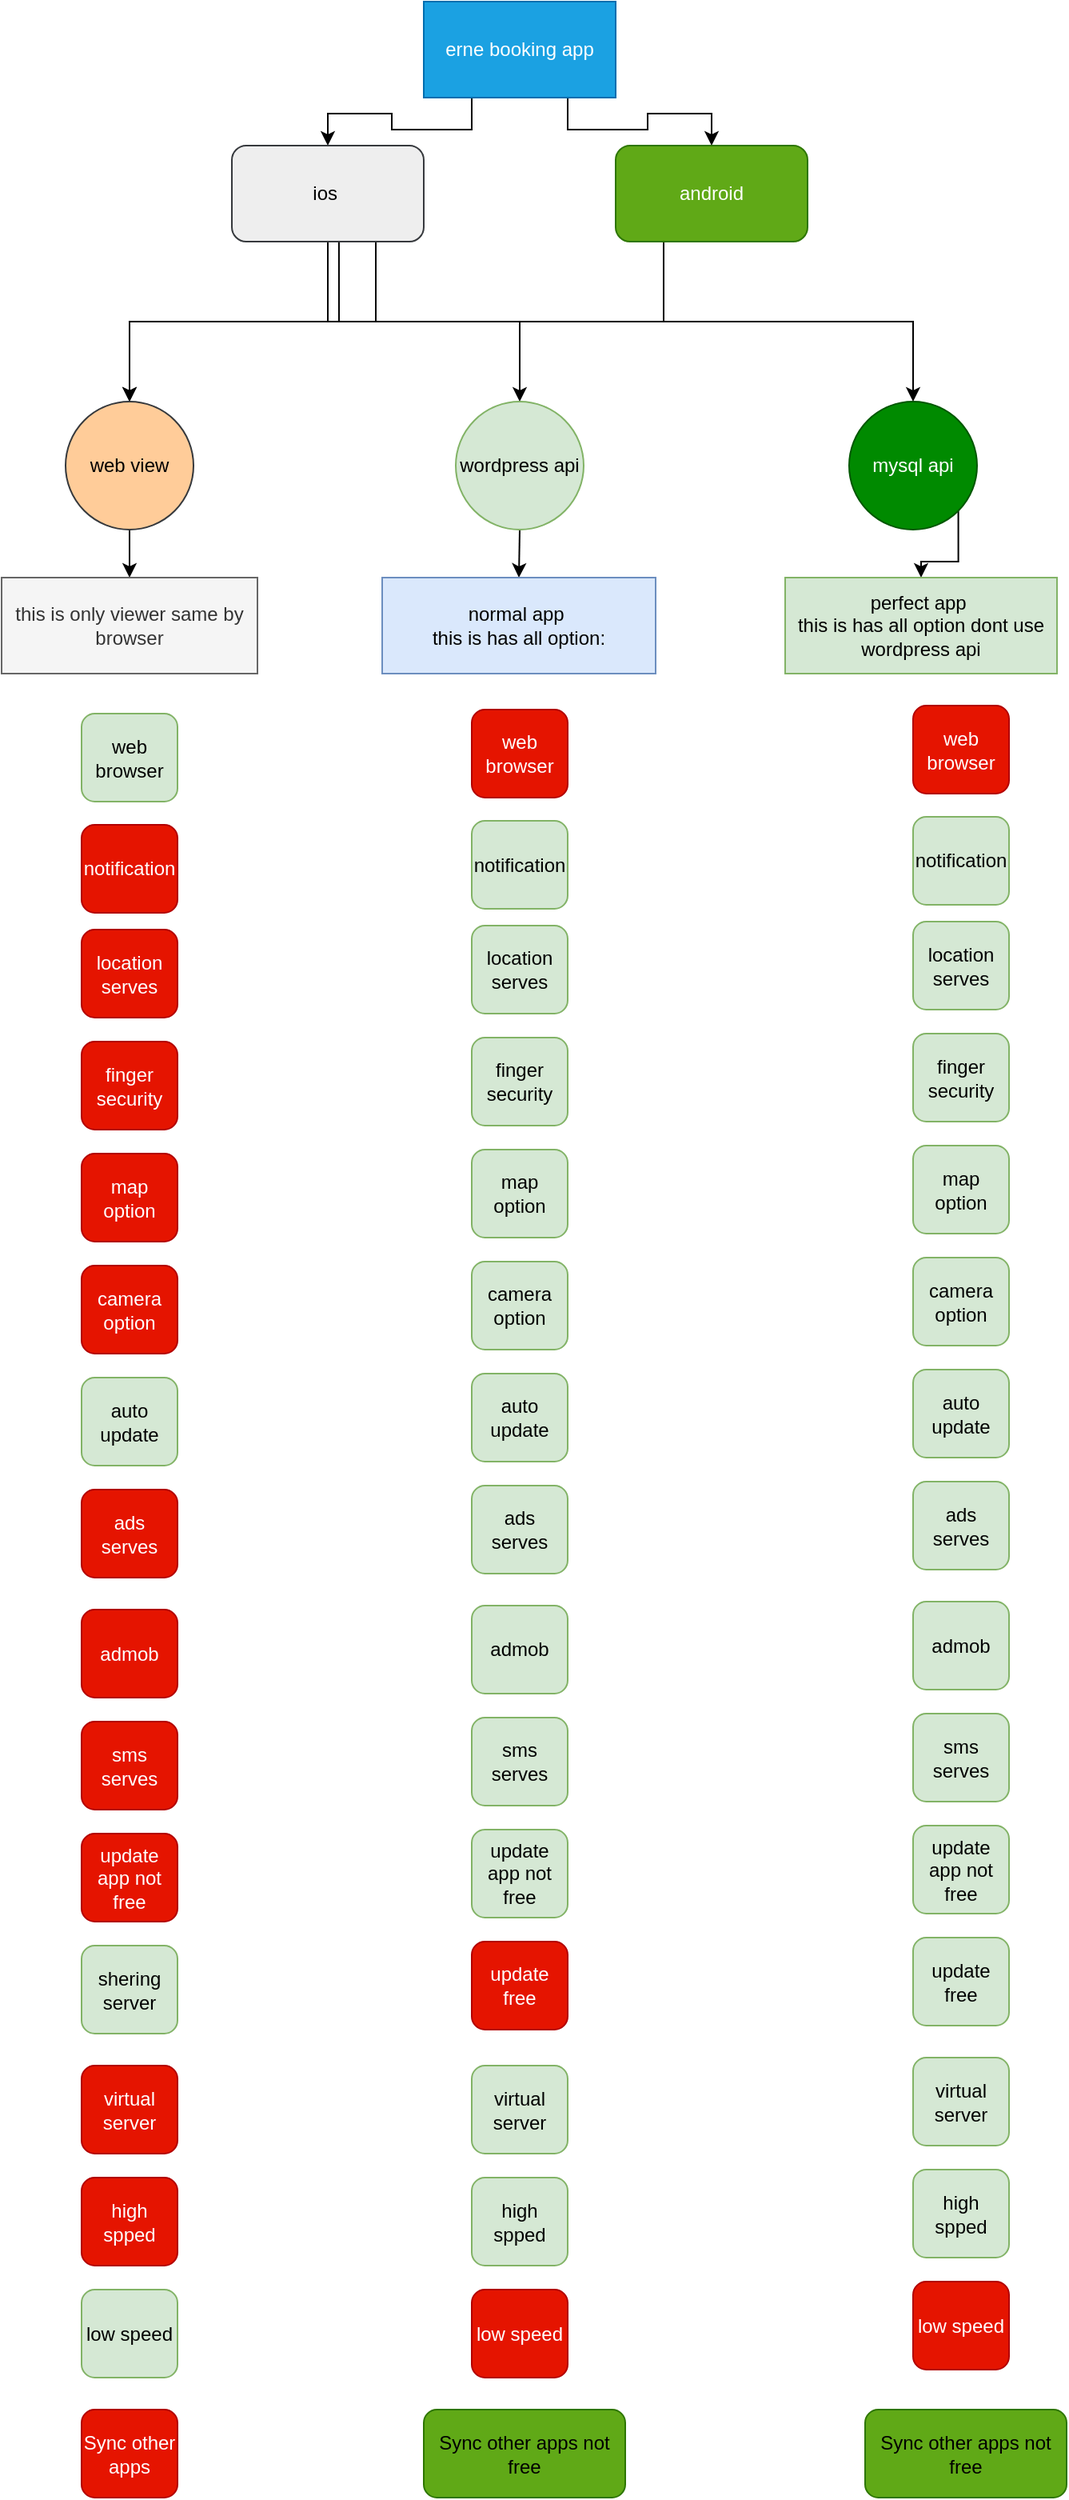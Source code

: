 <mxfile version="13.8.0" type="github">
  <diagram id="GWuEyZ19i3xjf972-dUx" name="Page-1">
    <mxGraphModel dx="1422" dy="745" grid="1" gridSize="10" guides="1" tooltips="1" connect="1" arrows="1" fold="1" page="1" pageScale="1" pageWidth="827" pageHeight="1169" math="0" shadow="0">
      <root>
        <mxCell id="0" />
        <mxCell id="1" parent="0" />
        <mxCell id="EbTkyXP5yk3wh5mKyDh7-12" style="edgeStyle=orthogonalEdgeStyle;rounded=0;orthogonalLoop=1;jettySize=auto;html=1;exitX=0.25;exitY=1;exitDx=0;exitDy=0;" edge="1" parent="1" source="EbTkyXP5yk3wh5mKyDh7-1" target="EbTkyXP5yk3wh5mKyDh7-3">
          <mxGeometry relative="1" as="geometry" />
        </mxCell>
        <mxCell id="EbTkyXP5yk3wh5mKyDh7-13" style="edgeStyle=orthogonalEdgeStyle;rounded=0;orthogonalLoop=1;jettySize=auto;html=1;exitX=0.75;exitY=1;exitDx=0;exitDy=0;entryX=0.5;entryY=0;entryDx=0;entryDy=0;" edge="1" parent="1" source="EbTkyXP5yk3wh5mKyDh7-1" target="EbTkyXP5yk3wh5mKyDh7-4">
          <mxGeometry relative="1" as="geometry" />
        </mxCell>
        <mxCell id="EbTkyXP5yk3wh5mKyDh7-1" value="erne booking app" style="rounded=0;whiteSpace=wrap;html=1;fillColor=#1ba1e2;strokeColor=#006EAF;fontColor=#ffffff;" vertex="1" parent="1">
          <mxGeometry x="354" y="70" width="120" height="60" as="geometry" />
        </mxCell>
        <mxCell id="EbTkyXP5yk3wh5mKyDh7-14" style="edgeStyle=orthogonalEdgeStyle;rounded=0;orthogonalLoop=1;jettySize=auto;html=1;exitX=0.5;exitY=1;exitDx=0;exitDy=0;entryX=0.5;entryY=0;entryDx=0;entryDy=0;" edge="1" parent="1" source="EbTkyXP5yk3wh5mKyDh7-3" target="EbTkyXP5yk3wh5mKyDh7-6">
          <mxGeometry relative="1" as="geometry" />
        </mxCell>
        <mxCell id="EbTkyXP5yk3wh5mKyDh7-15" style="edgeStyle=orthogonalEdgeStyle;rounded=0;orthogonalLoop=1;jettySize=auto;html=1;exitX=0.558;exitY=1;exitDx=0;exitDy=0;entryX=0.5;entryY=0;entryDx=0;entryDy=0;exitPerimeter=0;" edge="1" parent="1" source="EbTkyXP5yk3wh5mKyDh7-3" target="EbTkyXP5yk3wh5mKyDh7-7">
          <mxGeometry relative="1" as="geometry" />
        </mxCell>
        <mxCell id="EbTkyXP5yk3wh5mKyDh7-16" style="edgeStyle=orthogonalEdgeStyle;rounded=0;orthogonalLoop=1;jettySize=auto;html=1;exitX=0.75;exitY=1;exitDx=0;exitDy=0;entryX=0.5;entryY=0;entryDx=0;entryDy=0;" edge="1" parent="1" source="EbTkyXP5yk3wh5mKyDh7-3" target="EbTkyXP5yk3wh5mKyDh7-8">
          <mxGeometry relative="1" as="geometry" />
        </mxCell>
        <mxCell id="EbTkyXP5yk3wh5mKyDh7-3" value="ios&amp;nbsp;" style="rounded=1;whiteSpace=wrap;html=1;fillColor=#eeeeee;strokeColor=#36393d;" vertex="1" parent="1">
          <mxGeometry x="234" y="160" width="120" height="60" as="geometry" />
        </mxCell>
        <mxCell id="EbTkyXP5yk3wh5mKyDh7-17" style="edgeStyle=orthogonalEdgeStyle;rounded=0;orthogonalLoop=1;jettySize=auto;html=1;exitX=0.25;exitY=1;exitDx=0;exitDy=0;entryX=0.5;entryY=0;entryDx=0;entryDy=0;" edge="1" parent="1" source="EbTkyXP5yk3wh5mKyDh7-4" target="EbTkyXP5yk3wh5mKyDh7-6">
          <mxGeometry relative="1" as="geometry" />
        </mxCell>
        <mxCell id="EbTkyXP5yk3wh5mKyDh7-4" value="android" style="rounded=1;whiteSpace=wrap;html=1;fillColor=#60a917;strokeColor=#2D7600;fontColor=#ffffff;" vertex="1" parent="1">
          <mxGeometry x="474" y="160" width="120" height="60" as="geometry" />
        </mxCell>
        <mxCell id="EbTkyXP5yk3wh5mKyDh7-18" style="edgeStyle=orthogonalEdgeStyle;rounded=0;orthogonalLoop=1;jettySize=auto;html=1;exitX=0.5;exitY=1;exitDx=0;exitDy=0;" edge="1" parent="1" source="EbTkyXP5yk3wh5mKyDh7-6" target="EbTkyXP5yk3wh5mKyDh7-9">
          <mxGeometry relative="1" as="geometry" />
        </mxCell>
        <mxCell id="EbTkyXP5yk3wh5mKyDh7-6" value="web view" style="ellipse;whiteSpace=wrap;html=1;aspect=fixed;fillColor=#ffcc99;strokeColor=#36393d;" vertex="1" parent="1">
          <mxGeometry x="130" y="320" width="80" height="80" as="geometry" />
        </mxCell>
        <mxCell id="EbTkyXP5yk3wh5mKyDh7-19" style="edgeStyle=orthogonalEdgeStyle;rounded=0;orthogonalLoop=1;jettySize=auto;html=1;exitX=0.5;exitY=1;exitDx=0;exitDy=0;entryX=0.5;entryY=0;entryDx=0;entryDy=0;" edge="1" parent="1" source="EbTkyXP5yk3wh5mKyDh7-7" target="EbTkyXP5yk3wh5mKyDh7-10">
          <mxGeometry relative="1" as="geometry" />
        </mxCell>
        <mxCell id="EbTkyXP5yk3wh5mKyDh7-7" value="wordpress api" style="ellipse;whiteSpace=wrap;html=1;aspect=fixed;fillColor=#d5e8d4;strokeColor=#82b366;" vertex="1" parent="1">
          <mxGeometry x="374" y="320" width="80" height="80" as="geometry" />
        </mxCell>
        <mxCell id="EbTkyXP5yk3wh5mKyDh7-20" style="edgeStyle=orthogonalEdgeStyle;rounded=0;orthogonalLoop=1;jettySize=auto;html=1;exitX=1;exitY=1;exitDx=0;exitDy=0;" edge="1" parent="1" source="EbTkyXP5yk3wh5mKyDh7-8" target="EbTkyXP5yk3wh5mKyDh7-11">
          <mxGeometry relative="1" as="geometry" />
        </mxCell>
        <mxCell id="EbTkyXP5yk3wh5mKyDh7-8" value="mysql api" style="ellipse;whiteSpace=wrap;html=1;aspect=fixed;fillColor=#008a00;strokeColor=#005700;fontColor=#ffffff;" vertex="1" parent="1">
          <mxGeometry x="620" y="320" width="80" height="80" as="geometry" />
        </mxCell>
        <mxCell id="EbTkyXP5yk3wh5mKyDh7-9" value="this is only viewer same by browser" style="rounded=0;whiteSpace=wrap;html=1;fillColor=#f5f5f5;strokeColor=#666666;fontColor=#333333;" vertex="1" parent="1">
          <mxGeometry x="90" y="430" width="160" height="60" as="geometry" />
        </mxCell>
        <mxCell id="EbTkyXP5yk3wh5mKyDh7-10" value="normal app&amp;nbsp;&lt;br&gt;this is has all&amp;nbsp;option:&lt;br&gt;" style="rounded=0;whiteSpace=wrap;html=1;fillColor=#dae8fc;strokeColor=#6c8ebf;" vertex="1" parent="1">
          <mxGeometry x="328" y="430" width="171" height="60" as="geometry" />
        </mxCell>
        <mxCell id="EbTkyXP5yk3wh5mKyDh7-11" value="perfect app&amp;nbsp;&lt;br&gt;this is has all&amp;nbsp;option dont use wordpress api" style="rounded=0;whiteSpace=wrap;html=1;fillColor=#d5e8d4;strokeColor=#82b366;" vertex="1" parent="1">
          <mxGeometry x="580" y="430" width="170" height="60" as="geometry" />
        </mxCell>
        <mxCell id="EbTkyXP5yk3wh5mKyDh7-23" value="web browser" style="rounded=1;whiteSpace=wrap;html=1;fillColor=#d5e8d4;strokeColor=#82b366;" vertex="1" parent="1">
          <mxGeometry x="140" y="515" width="60" height="55" as="geometry" />
        </mxCell>
        <mxCell id="EbTkyXP5yk3wh5mKyDh7-24" value="notification" style="rounded=1;whiteSpace=wrap;html=1;fillColor=#e51400;strokeColor=#B20000;fontColor=#ffffff;" vertex="1" parent="1">
          <mxGeometry x="140" y="584.5" width="60" height="55" as="geometry" />
        </mxCell>
        <mxCell id="EbTkyXP5yk3wh5mKyDh7-25" value="location serves" style="rounded=1;whiteSpace=wrap;html=1;fillColor=#e51400;strokeColor=#B20000;fontColor=#ffffff;" vertex="1" parent="1">
          <mxGeometry x="140" y="650" width="60" height="55" as="geometry" />
        </mxCell>
        <mxCell id="EbTkyXP5yk3wh5mKyDh7-26" value="finger security" style="rounded=1;whiteSpace=wrap;html=1;fillColor=#e51400;strokeColor=#B20000;fontColor=#ffffff;" vertex="1" parent="1">
          <mxGeometry x="140" y="720" width="60" height="55" as="geometry" />
        </mxCell>
        <mxCell id="EbTkyXP5yk3wh5mKyDh7-27" value="map option" style="rounded=1;whiteSpace=wrap;html=1;fillColor=#e51400;strokeColor=#B20000;fontColor=#ffffff;" vertex="1" parent="1">
          <mxGeometry x="140" y="790" width="60" height="55" as="geometry" />
        </mxCell>
        <mxCell id="EbTkyXP5yk3wh5mKyDh7-28" value="camera option" style="rounded=1;whiteSpace=wrap;html=1;fillColor=#e51400;strokeColor=#B20000;fontColor=#ffffff;" vertex="1" parent="1">
          <mxGeometry x="140" y="860" width="60" height="55" as="geometry" />
        </mxCell>
        <mxCell id="EbTkyXP5yk3wh5mKyDh7-29" value="auto update" style="rounded=1;whiteSpace=wrap;html=1;fillColor=#d5e8d4;strokeColor=#82b366;" vertex="1" parent="1">
          <mxGeometry x="140" y="930" width="60" height="55" as="geometry" />
        </mxCell>
        <mxCell id="EbTkyXP5yk3wh5mKyDh7-30" value="ads serves" style="rounded=1;whiteSpace=wrap;html=1;fillColor=#e51400;strokeColor=#B20000;fontColor=#ffffff;" vertex="1" parent="1">
          <mxGeometry x="140" y="1000" width="60" height="55" as="geometry" />
        </mxCell>
        <mxCell id="EbTkyXP5yk3wh5mKyDh7-31" value="sms serves" style="rounded=1;whiteSpace=wrap;html=1;fillColor=#e51400;strokeColor=#B20000;fontColor=#ffffff;" vertex="1" parent="1">
          <mxGeometry x="140" y="1145" width="60" height="55" as="geometry" />
        </mxCell>
        <mxCell id="EbTkyXP5yk3wh5mKyDh7-32" value="update app not free" style="rounded=1;whiteSpace=wrap;html=1;fillColor=#e51400;strokeColor=#B20000;fontColor=#ffffff;" vertex="1" parent="1">
          <mxGeometry x="140" y="1215" width="60" height="55" as="geometry" />
        </mxCell>
        <mxCell id="EbTkyXP5yk3wh5mKyDh7-33" value="shering server" style="rounded=1;whiteSpace=wrap;html=1;fillColor=#d5e8d4;strokeColor=#82b366;" vertex="1" parent="1">
          <mxGeometry x="140" y="1285" width="60" height="55" as="geometry" />
        </mxCell>
        <mxCell id="EbTkyXP5yk3wh5mKyDh7-34" value="web browser" style="rounded=1;whiteSpace=wrap;html=1;fillColor=#e51400;strokeColor=#B20000;fontColor=#ffffff;" vertex="1" parent="1">
          <mxGeometry x="384" y="512.5" width="60" height="55" as="geometry" />
        </mxCell>
        <mxCell id="EbTkyXP5yk3wh5mKyDh7-35" value="notification" style="rounded=1;whiteSpace=wrap;html=1;fillColor=#d5e8d4;strokeColor=#82b366;" vertex="1" parent="1">
          <mxGeometry x="384" y="582" width="60" height="55" as="geometry" />
        </mxCell>
        <mxCell id="EbTkyXP5yk3wh5mKyDh7-36" value="location serves" style="rounded=1;whiteSpace=wrap;html=1;fillColor=#d5e8d4;strokeColor=#82b366;" vertex="1" parent="1">
          <mxGeometry x="384" y="647.5" width="60" height="55" as="geometry" />
        </mxCell>
        <mxCell id="EbTkyXP5yk3wh5mKyDh7-37" value="finger security" style="rounded=1;whiteSpace=wrap;html=1;fillColor=#d5e8d4;strokeColor=#82b366;" vertex="1" parent="1">
          <mxGeometry x="384" y="717.5" width="60" height="55" as="geometry" />
        </mxCell>
        <mxCell id="EbTkyXP5yk3wh5mKyDh7-38" value="map option" style="rounded=1;whiteSpace=wrap;html=1;fillColor=#d5e8d4;strokeColor=#82b366;" vertex="1" parent="1">
          <mxGeometry x="384" y="787.5" width="60" height="55" as="geometry" />
        </mxCell>
        <mxCell id="EbTkyXP5yk3wh5mKyDh7-39" value="camera option" style="rounded=1;whiteSpace=wrap;html=1;fillColor=#d5e8d4;strokeColor=#82b366;" vertex="1" parent="1">
          <mxGeometry x="384" y="857.5" width="60" height="55" as="geometry" />
        </mxCell>
        <mxCell id="EbTkyXP5yk3wh5mKyDh7-40" value="auto update" style="rounded=1;whiteSpace=wrap;html=1;fillColor=#d5e8d4;strokeColor=#82b366;" vertex="1" parent="1">
          <mxGeometry x="384" y="927.5" width="60" height="55" as="geometry" />
        </mxCell>
        <mxCell id="EbTkyXP5yk3wh5mKyDh7-41" value="ads serves" style="rounded=1;whiteSpace=wrap;html=1;fillColor=#d5e8d4;strokeColor=#82b366;" vertex="1" parent="1">
          <mxGeometry x="384" y="997.5" width="60" height="55" as="geometry" />
        </mxCell>
        <mxCell id="EbTkyXP5yk3wh5mKyDh7-42" value="sms serves" style="rounded=1;whiteSpace=wrap;html=1;fillColor=#d5e8d4;strokeColor=#82b366;" vertex="1" parent="1">
          <mxGeometry x="384" y="1142.5" width="60" height="55" as="geometry" />
        </mxCell>
        <mxCell id="EbTkyXP5yk3wh5mKyDh7-43" value="update app not free" style="rounded=1;whiteSpace=wrap;html=1;fillColor=#d5e8d4;strokeColor=#82b366;" vertex="1" parent="1">
          <mxGeometry x="384" y="1212.5" width="60" height="55" as="geometry" />
        </mxCell>
        <mxCell id="EbTkyXP5yk3wh5mKyDh7-44" value="update free" style="rounded=1;whiteSpace=wrap;html=1;fillColor=#e51400;strokeColor=#B20000;fontColor=#ffffff;" vertex="1" parent="1">
          <mxGeometry x="384" y="1282.5" width="60" height="55" as="geometry" />
        </mxCell>
        <mxCell id="EbTkyXP5yk3wh5mKyDh7-45" value="web browser" style="rounded=1;whiteSpace=wrap;html=1;fillColor=#e51400;strokeColor=#B20000;fontColor=#ffffff;" vertex="1" parent="1">
          <mxGeometry x="660" y="510" width="60" height="55" as="geometry" />
        </mxCell>
        <mxCell id="EbTkyXP5yk3wh5mKyDh7-46" value="notification" style="rounded=1;whiteSpace=wrap;html=1;fillColor=#d5e8d4;strokeColor=#82b366;" vertex="1" parent="1">
          <mxGeometry x="660" y="579.5" width="60" height="55" as="geometry" />
        </mxCell>
        <mxCell id="EbTkyXP5yk3wh5mKyDh7-47" value="location serves" style="rounded=1;whiteSpace=wrap;html=1;fillColor=#d5e8d4;strokeColor=#82b366;" vertex="1" parent="1">
          <mxGeometry x="660" y="645" width="60" height="55" as="geometry" />
        </mxCell>
        <mxCell id="EbTkyXP5yk3wh5mKyDh7-48" value="finger security" style="rounded=1;whiteSpace=wrap;html=1;fillColor=#d5e8d4;strokeColor=#82b366;" vertex="1" parent="1">
          <mxGeometry x="660" y="715" width="60" height="55" as="geometry" />
        </mxCell>
        <mxCell id="EbTkyXP5yk3wh5mKyDh7-49" value="map option" style="rounded=1;whiteSpace=wrap;html=1;fillColor=#d5e8d4;strokeColor=#82b366;" vertex="1" parent="1">
          <mxGeometry x="660" y="785" width="60" height="55" as="geometry" />
        </mxCell>
        <mxCell id="EbTkyXP5yk3wh5mKyDh7-50" value="camera option" style="rounded=1;whiteSpace=wrap;html=1;fillColor=#d5e8d4;strokeColor=#82b366;" vertex="1" parent="1">
          <mxGeometry x="660" y="855" width="60" height="55" as="geometry" />
        </mxCell>
        <mxCell id="EbTkyXP5yk3wh5mKyDh7-51" value="auto update" style="rounded=1;whiteSpace=wrap;html=1;fillColor=#d5e8d4;strokeColor=#82b366;" vertex="1" parent="1">
          <mxGeometry x="660" y="925" width="60" height="55" as="geometry" />
        </mxCell>
        <mxCell id="EbTkyXP5yk3wh5mKyDh7-52" value="ads serves" style="rounded=1;whiteSpace=wrap;html=1;fillColor=#d5e8d4;strokeColor=#82b366;" vertex="1" parent="1">
          <mxGeometry x="660" y="995" width="60" height="55" as="geometry" />
        </mxCell>
        <mxCell id="EbTkyXP5yk3wh5mKyDh7-53" value="sms serves" style="rounded=1;whiteSpace=wrap;html=1;fillColor=#d5e8d4;strokeColor=#82b366;" vertex="1" parent="1">
          <mxGeometry x="660" y="1140" width="60" height="55" as="geometry" />
        </mxCell>
        <mxCell id="EbTkyXP5yk3wh5mKyDh7-54" value="update app not free" style="rounded=1;whiteSpace=wrap;html=1;fillColor=#d5e8d4;strokeColor=#82b366;" vertex="1" parent="1">
          <mxGeometry x="660" y="1210" width="60" height="55" as="geometry" />
        </mxCell>
        <mxCell id="EbTkyXP5yk3wh5mKyDh7-55" value="update free" style="rounded=1;whiteSpace=wrap;html=1;fillColor=#d5e8d4;strokeColor=#82b366;" vertex="1" parent="1">
          <mxGeometry x="660" y="1280" width="60" height="55" as="geometry" />
        </mxCell>
        <mxCell id="EbTkyXP5yk3wh5mKyDh7-56" value="virtual server" style="rounded=1;whiteSpace=wrap;html=1;fillColor=#e51400;strokeColor=#B20000;fontColor=#ffffff;" vertex="1" parent="1">
          <mxGeometry x="140" y="1360" width="60" height="55" as="geometry" />
        </mxCell>
        <mxCell id="EbTkyXP5yk3wh5mKyDh7-59" value="high spped" style="rounded=1;whiteSpace=wrap;html=1;fillColor=#e51400;strokeColor=#B20000;fontColor=#ffffff;" vertex="1" parent="1">
          <mxGeometry x="140" y="1430" width="60" height="55" as="geometry" />
        </mxCell>
        <mxCell id="EbTkyXP5yk3wh5mKyDh7-62" value="low speed" style="rounded=1;whiteSpace=wrap;html=1;fillColor=#d5e8d4;strokeColor=#82b366;" vertex="1" parent="1">
          <mxGeometry x="140" y="1500" width="60" height="55" as="geometry" />
        </mxCell>
        <mxCell id="EbTkyXP5yk3wh5mKyDh7-65" value="virtual server" style="rounded=1;whiteSpace=wrap;html=1;fillColor=#d5e8d4;strokeColor=#82b366;" vertex="1" parent="1">
          <mxGeometry x="384" y="1360" width="60" height="55" as="geometry" />
        </mxCell>
        <mxCell id="EbTkyXP5yk3wh5mKyDh7-66" value="high spped" style="rounded=1;whiteSpace=wrap;html=1;fillColor=#d5e8d4;strokeColor=#82b366;" vertex="1" parent="1">
          <mxGeometry x="384" y="1430" width="60" height="55" as="geometry" />
        </mxCell>
        <mxCell id="EbTkyXP5yk3wh5mKyDh7-67" value="low speed" style="rounded=1;whiteSpace=wrap;html=1;fillColor=#e51400;strokeColor=#B20000;fontColor=#ffffff;" vertex="1" parent="1">
          <mxGeometry x="384" y="1500" width="60" height="55" as="geometry" />
        </mxCell>
        <mxCell id="EbTkyXP5yk3wh5mKyDh7-68" value="virtual server" style="rounded=1;whiteSpace=wrap;html=1;fillColor=#d5e8d4;strokeColor=#82b366;" vertex="1" parent="1">
          <mxGeometry x="660" y="1355" width="60" height="55" as="geometry" />
        </mxCell>
        <mxCell id="EbTkyXP5yk3wh5mKyDh7-69" value="high spped" style="rounded=1;whiteSpace=wrap;html=1;fillColor=#d5e8d4;strokeColor=#82b366;" vertex="1" parent="1">
          <mxGeometry x="660" y="1425" width="60" height="55" as="geometry" />
        </mxCell>
        <mxCell id="EbTkyXP5yk3wh5mKyDh7-70" value="low speed" style="rounded=1;whiteSpace=wrap;html=1;fillColor=#e51400;strokeColor=#B20000;fontColor=#ffffff;" vertex="1" parent="1">
          <mxGeometry x="660" y="1495" width="60" height="55" as="geometry" />
        </mxCell>
        <mxCell id="EbTkyXP5yk3wh5mKyDh7-71" value="admob" style="rounded=1;whiteSpace=wrap;html=1;fillColor=#e51400;strokeColor=#B20000;fontColor=#ffffff;" vertex="1" parent="1">
          <mxGeometry x="140" y="1075" width="60" height="55" as="geometry" />
        </mxCell>
        <mxCell id="EbTkyXP5yk3wh5mKyDh7-72" value="admob" style="rounded=1;whiteSpace=wrap;html=1;fillColor=#d5e8d4;strokeColor=#82b366;" vertex="1" parent="1">
          <mxGeometry x="384" y="1072.5" width="60" height="55" as="geometry" />
        </mxCell>
        <mxCell id="EbTkyXP5yk3wh5mKyDh7-73" value="admob" style="rounded=1;whiteSpace=wrap;html=1;fillColor=#d5e8d4;strokeColor=#82b366;" vertex="1" parent="1">
          <mxGeometry x="660" y="1070" width="60" height="55" as="geometry" />
        </mxCell>
        <mxCell id="EbTkyXP5yk3wh5mKyDh7-74" value="Sync other apps" style="rounded=1;whiteSpace=wrap;html=1;fillColor=#e51400;strokeColor=#B20000;fontColor=#ffffff;" vertex="1" parent="1">
          <mxGeometry x="140" y="1575" width="60" height="55" as="geometry" />
        </mxCell>
        <mxCell id="EbTkyXP5yk3wh5mKyDh7-75" value="&lt;span style=&quot;color: rgb(0 , 0 , 0)&quot;&gt;Sync other apps not free&lt;/span&gt;" style="rounded=1;whiteSpace=wrap;html=1;fillColor=#60a917;strokeColor=#2D7600;fontColor=#ffffff;" vertex="1" parent="1">
          <mxGeometry x="354" y="1575" width="126" height="55" as="geometry" />
        </mxCell>
        <mxCell id="EbTkyXP5yk3wh5mKyDh7-77" value="&lt;span style=&quot;color: rgb(0 , 0 , 0)&quot;&gt;Sync other apps not free&lt;/span&gt;" style="rounded=1;whiteSpace=wrap;html=1;fillColor=#60a917;strokeColor=#2D7600;fontColor=#ffffff;" vertex="1" parent="1">
          <mxGeometry x="630" y="1575" width="126" height="55" as="geometry" />
        </mxCell>
      </root>
    </mxGraphModel>
  </diagram>
</mxfile>
